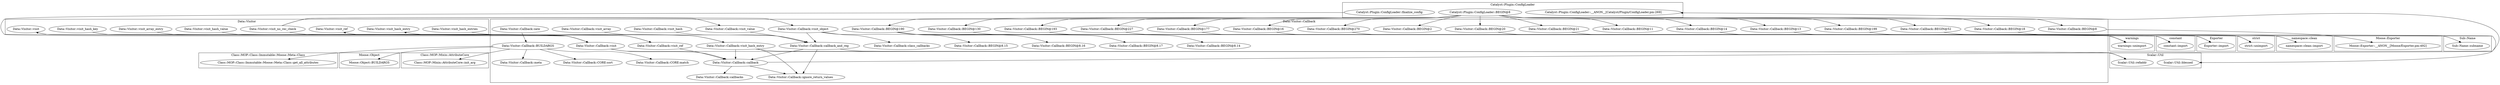 digraph {
graph [overlap=false]
subgraph cluster_Catalyst_Plugin_ConfigLoader {
	label="Catalyst::Plugin::ConfigLoader";
	"Catalyst::Plugin::ConfigLoader::BEGIN@8";
	"Catalyst::Plugin::ConfigLoader::finalize_config";
	"Catalyst::Plugin::ConfigLoader::__ANON__[Catalyst/Plugin/ConfigLoader.pm:269]";
}
subgraph cluster_Sub_Name {
	label="Sub::Name";
	"Sub::Name::subname";
}
subgraph cluster_Scalar_Util {
	label="Scalar::Util";
	"Scalar::Util::refaddr";
	"Scalar::Util::blessed";
}
subgraph cluster_constant {
	label="constant";
	"constant::import";
}
subgraph cluster_Class_MOP_Class_Immutable_Moose_Meta_Class {
	label="Class::MOP::Class::Immutable::Moose::Meta::Class";
	"Class::MOP::Class::Immutable::Moose::Meta::Class::get_all_attributes";
}
subgraph cluster_namespace_clean {
	label="namespace::clean";
	"namespace::clean::import";
}
subgraph cluster_warnings {
	label="warnings";
	"warnings::unimport";
}
subgraph cluster_Moose_Object {
	label="Moose::Object";
	"Moose::Object::BUILDARGS";
}
subgraph cluster_Class_MOP_Mixin_AttributeCore {
	label="Class::MOP::Mixin::AttributeCore";
	"Class::MOP::Mixin::AttributeCore::init_arg";
}
subgraph cluster_Exporter {
	label="Exporter";
	"Exporter::import";
}
subgraph cluster_Data_Visitor_Callback {
	label="Data::Visitor::Callback";
	"Data::Visitor::Callback::callback_and_reg";
	"Data::Visitor::Callback::visit_value";
	"Data::Visitor::Callback::visit_ref";
	"Data::Visitor::Callback::BEGIN@199";
	"Data::Visitor::Callback::callback";
	"Data::Visitor::Callback::visit_hash_entry";
	"Data::Visitor::Callback::BEGIN@8.17";
	"Data::Visitor::Callback::BEGIN@8.14";
	"Data::Visitor::Callback::BEGIN@18";
	"Data::Visitor::Callback::visit_object";
	"Data::Visitor::Callback::meta";
	"Data::Visitor::Callback::BEGIN@8";
	"Data::Visitor::Callback::visit_hash";
	"Data::Visitor::Callback::visit_array";
	"Data::Visitor::Callback::BEGIN@8.15";
	"Data::Visitor::Callback::BEGIN@190";
	"Data::Visitor::Callback::BEGIN@11";
	"Data::Visitor::Callback::BEGIN@130";
	"Data::Visitor::Callback::BEGIN@270";
	"Data::Visitor::Callback::BEGIN@227";
	"Data::Visitor::Callback::BEGIN@193";
	"Data::Visitor::Callback::BEGIN@21";
	"Data::Visitor::Callback::BEGIN@14";
	"Data::Visitor::Callback::new";
	"Data::Visitor::Callback::callbacks";
	"Data::Visitor::Callback::BEGIN@2";
	"Data::Visitor::Callback::BEGIN@8.16";
	"Data::Visitor::Callback::class_callbacks";
	"Data::Visitor::Callback::CORE:sort";
	"Data::Visitor::Callback::CORE:match";
	"Data::Visitor::Callback::BEGIN@13";
	"Data::Visitor::Callback::visit";
	"Data::Visitor::Callback::BEGIN@20";
	"Data::Visitor::Callback::BEGIN@177";
	"Data::Visitor::Callback::BEGIN@16";
	"Data::Visitor::Callback::BEGIN@52";
	"Data::Visitor::Callback::BUILDARGS";
	"Data::Visitor::Callback::ignore_return_values";
}
subgraph cluster_Data_Visitor {
	label="Data::Visitor";
	"Data::Visitor::visit_hash_entries";
	"Data::Visitor::visit_array_entry";
	"Data::Visitor::visit_hash_entry";
	"Data::Visitor::visit_ref";
	"Data::Visitor::visit_no_rec_check";
	"Data::Visitor::visit_hash_key";
	"Data::Visitor::visit";
	"Data::Visitor::visit_hash_value";
}
subgraph cluster_Moose_Exporter {
	label="Moose::Exporter";
	"Moose::Exporter::__ANON__[Moose/Exporter.pm:492]";
}
subgraph cluster_strict {
	label="strict";
	"strict::unimport";
}
"Data::Visitor::Callback::visit_ref" -> "Data::Visitor::visit_ref";
"Data::Visitor::Callback::visit_object" -> "Scalar::Util::blessed";
"Data::Visitor::visit_array_entry" -> "Data::Visitor::Callback::visit";
"Catalyst::Plugin::ConfigLoader::finalize_config" -> "Data::Visitor::Callback::visit";
"Data::Visitor::visit_hash_value" -> "Data::Visitor::Callback::visit";
"Data::Visitor::visit_hash_key" -> "Data::Visitor::Callback::visit";
"Data::Visitor::Callback::new" -> "Data::Visitor::Callback::BUILDARGS";
"Data::Visitor::Callback::BEGIN@190" -> "Data::Visitor::Callback::BEGIN@8.15";
"Data::Visitor::visit_no_rec_check" -> "Data::Visitor::Callback::visit_ref";
"Data::Visitor::Callback::visit_hash_entry" -> "Data::Visitor::visit_hash_entry";
"Data::Visitor::Callback::BUILDARGS" -> "Moose::Object::BUILDARGS";
"Data::Visitor::Callback::BEGIN@21" -> "constant::import";
"Data::Visitor::Callback::BEGIN@20" -> "constant::import";
"Data::Visitor::Callback::visit_object" -> "Data::Visitor::Callback::class_callbacks";
"Catalyst::Plugin::ConfigLoader::BEGIN@8" -> "Data::Visitor::Callback::BEGIN@16";
"Data::Visitor::Callback::BEGIN@190" -> "Data::Visitor::Callback::BEGIN@8.14";
"Data::Visitor::Callback::BEGIN@18" -> "namespace::clean::import";
"Catalyst::Plugin::ConfigLoader::BEGIN@8" -> "Data::Visitor::Callback::BEGIN@270";
"Data::Visitor::visit_hash_entries" -> "Data::Visitor::Callback::visit_hash_entry";
"Catalyst::Plugin::ConfigLoader::BEGIN@8" -> "Data::Visitor::Callback::BEGIN@193";
"Catalyst::Plugin::ConfigLoader::BEGIN@8" -> "Data::Visitor::Callback::BEGIN@52";
"Data::Visitor::Callback::visit_hash" -> "Data::Visitor::Callback::callback_and_reg";
"Data::Visitor::Callback::visit_array" -> "Data::Visitor::Callback::callback_and_reg";
"Data::Visitor::Callback::visit_value" -> "Data::Visitor::Callback::callback_and_reg";
"Data::Visitor::Callback::visit_object" -> "Data::Visitor::Callback::callback_and_reg";
"Data::Visitor::Callback::BEGIN@8" -> "Moose::Exporter::__ANON__[Moose/Exporter.pm:492]";
"Data::Visitor::Callback::BEGIN@190" -> "Data::Visitor::Callback::BEGIN@8.16";
"Catalyst::Plugin::ConfigLoader::BEGIN@8" -> "Data::Visitor::Callback::BEGIN@20";
"Data::Visitor::Callback::BUILDARGS" -> "Class::MOP::Class::Immutable::Moose::Meta::Class::get_all_attributes";
"Data::Visitor::Callback::BEGIN@13" -> "Exporter::import";
"Data::Visitor::Callback::BEGIN@14" -> "Exporter::import";
"Catalyst::Plugin::ConfigLoader::BEGIN@8" -> "Data::Visitor::Callback::BEGIN@2";
"Data::Visitor::Callback::BUILDARGS" -> "Data::Visitor::Callback::meta";
"Catalyst::Plugin::ConfigLoader::BEGIN@8" -> "Data::Visitor::Callback::BEGIN@11";
"Catalyst::Plugin::ConfigLoader::BEGIN@8" -> "Data::Visitor::Callback::BEGIN@199";
"Data::Visitor::Callback::BEGIN@52" -> "strict::unimport";
"Data::Visitor::Callback::BEGIN@199" -> "strict::unimport";
"Data::Visitor::visit_no_rec_check" -> "Data::Visitor::Callback::visit_object";
"Catalyst::Plugin::ConfigLoader::BEGIN@8" -> "Data::Visitor::Callback::BEGIN@190";
"Data::Visitor::Callback::BUILDARGS" -> "Data::Visitor::Callback::CORE:match";
"Data::Visitor::Callback::callback_and_reg" -> "Data::Visitor::Callback::ignore_return_values";
"Data::Visitor::Callback::callback" -> "Data::Visitor::Callback::ignore_return_values";
"Data::Visitor::Callback::visit_hash_entry" -> "Data::Visitor::Callback::ignore_return_values";
"Catalyst::Plugin::ConfigLoader::BEGIN@8" -> "Data::Visitor::Callback::BEGIN@8";
"Data::Visitor::Callback::BEGIN@270" -> "warnings::unimport";
"Data::Visitor::Callback::BEGIN@227" -> "warnings::unimport";
"Data::Visitor::Callback::BEGIN@177" -> "warnings::unimport";
"Data::Visitor::Callback::BEGIN@16" -> "warnings::unimport";
"Data::Visitor::Callback::BEGIN@130" -> "warnings::unimport";
"Data::Visitor::Callback::BEGIN@193" -> "warnings::unimport";
"Data::Visitor::Callback::BUILDARGS" -> "Class::MOP::Mixin::AttributeCore::init_arg";
"Catalyst::Plugin::ConfigLoader::BEGIN@8" -> "Data::Visitor::Callback::BEGIN@227";
"Data::Visitor::Callback::BUILDARGS" -> "Data::Visitor::Callback::CORE:sort";
"Data::Visitor::Callback::visit" -> "Data::Visitor::visit";
"Catalyst::Plugin::ConfigLoader::BEGIN@8" -> "Data::Visitor::Callback::BEGIN@177";
"Catalyst::Plugin::ConfigLoader::BEGIN@8" -> "Data::Visitor::Callback::BEGIN@130";
"Catalyst::Plugin::ConfigLoader::BEGIN@8" -> "Data::Visitor::Callback::BEGIN@13";
"Catalyst::Plugin::ConfigLoader::BEGIN@8" -> "Data::Visitor::Callback::BEGIN@18";
"Data::Visitor::Callback::callback_and_reg" -> "Data::Visitor::Callback::callback";
"Data::Visitor::Callback::visit_hash_entry" -> "Data::Visitor::Callback::callback";
"Data::Visitor::Callback::visit_ref" -> "Data::Visitor::Callback::callback";
"Data::Visitor::Callback::visit" -> "Data::Visitor::Callback::callback";
"Data::Visitor::Callback::BEGIN@190" -> "Data::Visitor::Callback::BEGIN@8.17";
"Data::Visitor::visit_no_rec_check" -> "Data::Visitor::Callback::visit_value";
"Data::Visitor::Callback::callback" -> "Data::Visitor::Callback::callbacks";
"Catalyst::Plugin::ConfigLoader::BEGIN@8" -> "Data::Visitor::Callback::BEGIN@14";
"Data::Visitor::Callback::callback" -> "Catalyst::Plugin::ConfigLoader::__ANON__[Catalyst/Plugin/ConfigLoader.pm:269]";
"Catalyst::Plugin::ConfigLoader::BEGIN@8" -> "Data::Visitor::Callback::BEGIN@21";
"Data::Visitor::Callback::callback_and_reg" -> "Scalar::Util::refaddr";
"Data::Visitor::Callback::visit_hash_entry" -> "Scalar::Util::refaddr";
"Data::Visitor::Callback::visit" -> "Scalar::Util::refaddr";
"Data::Visitor::Callback::BEGIN@190" -> "Sub::Name::subname";
}
